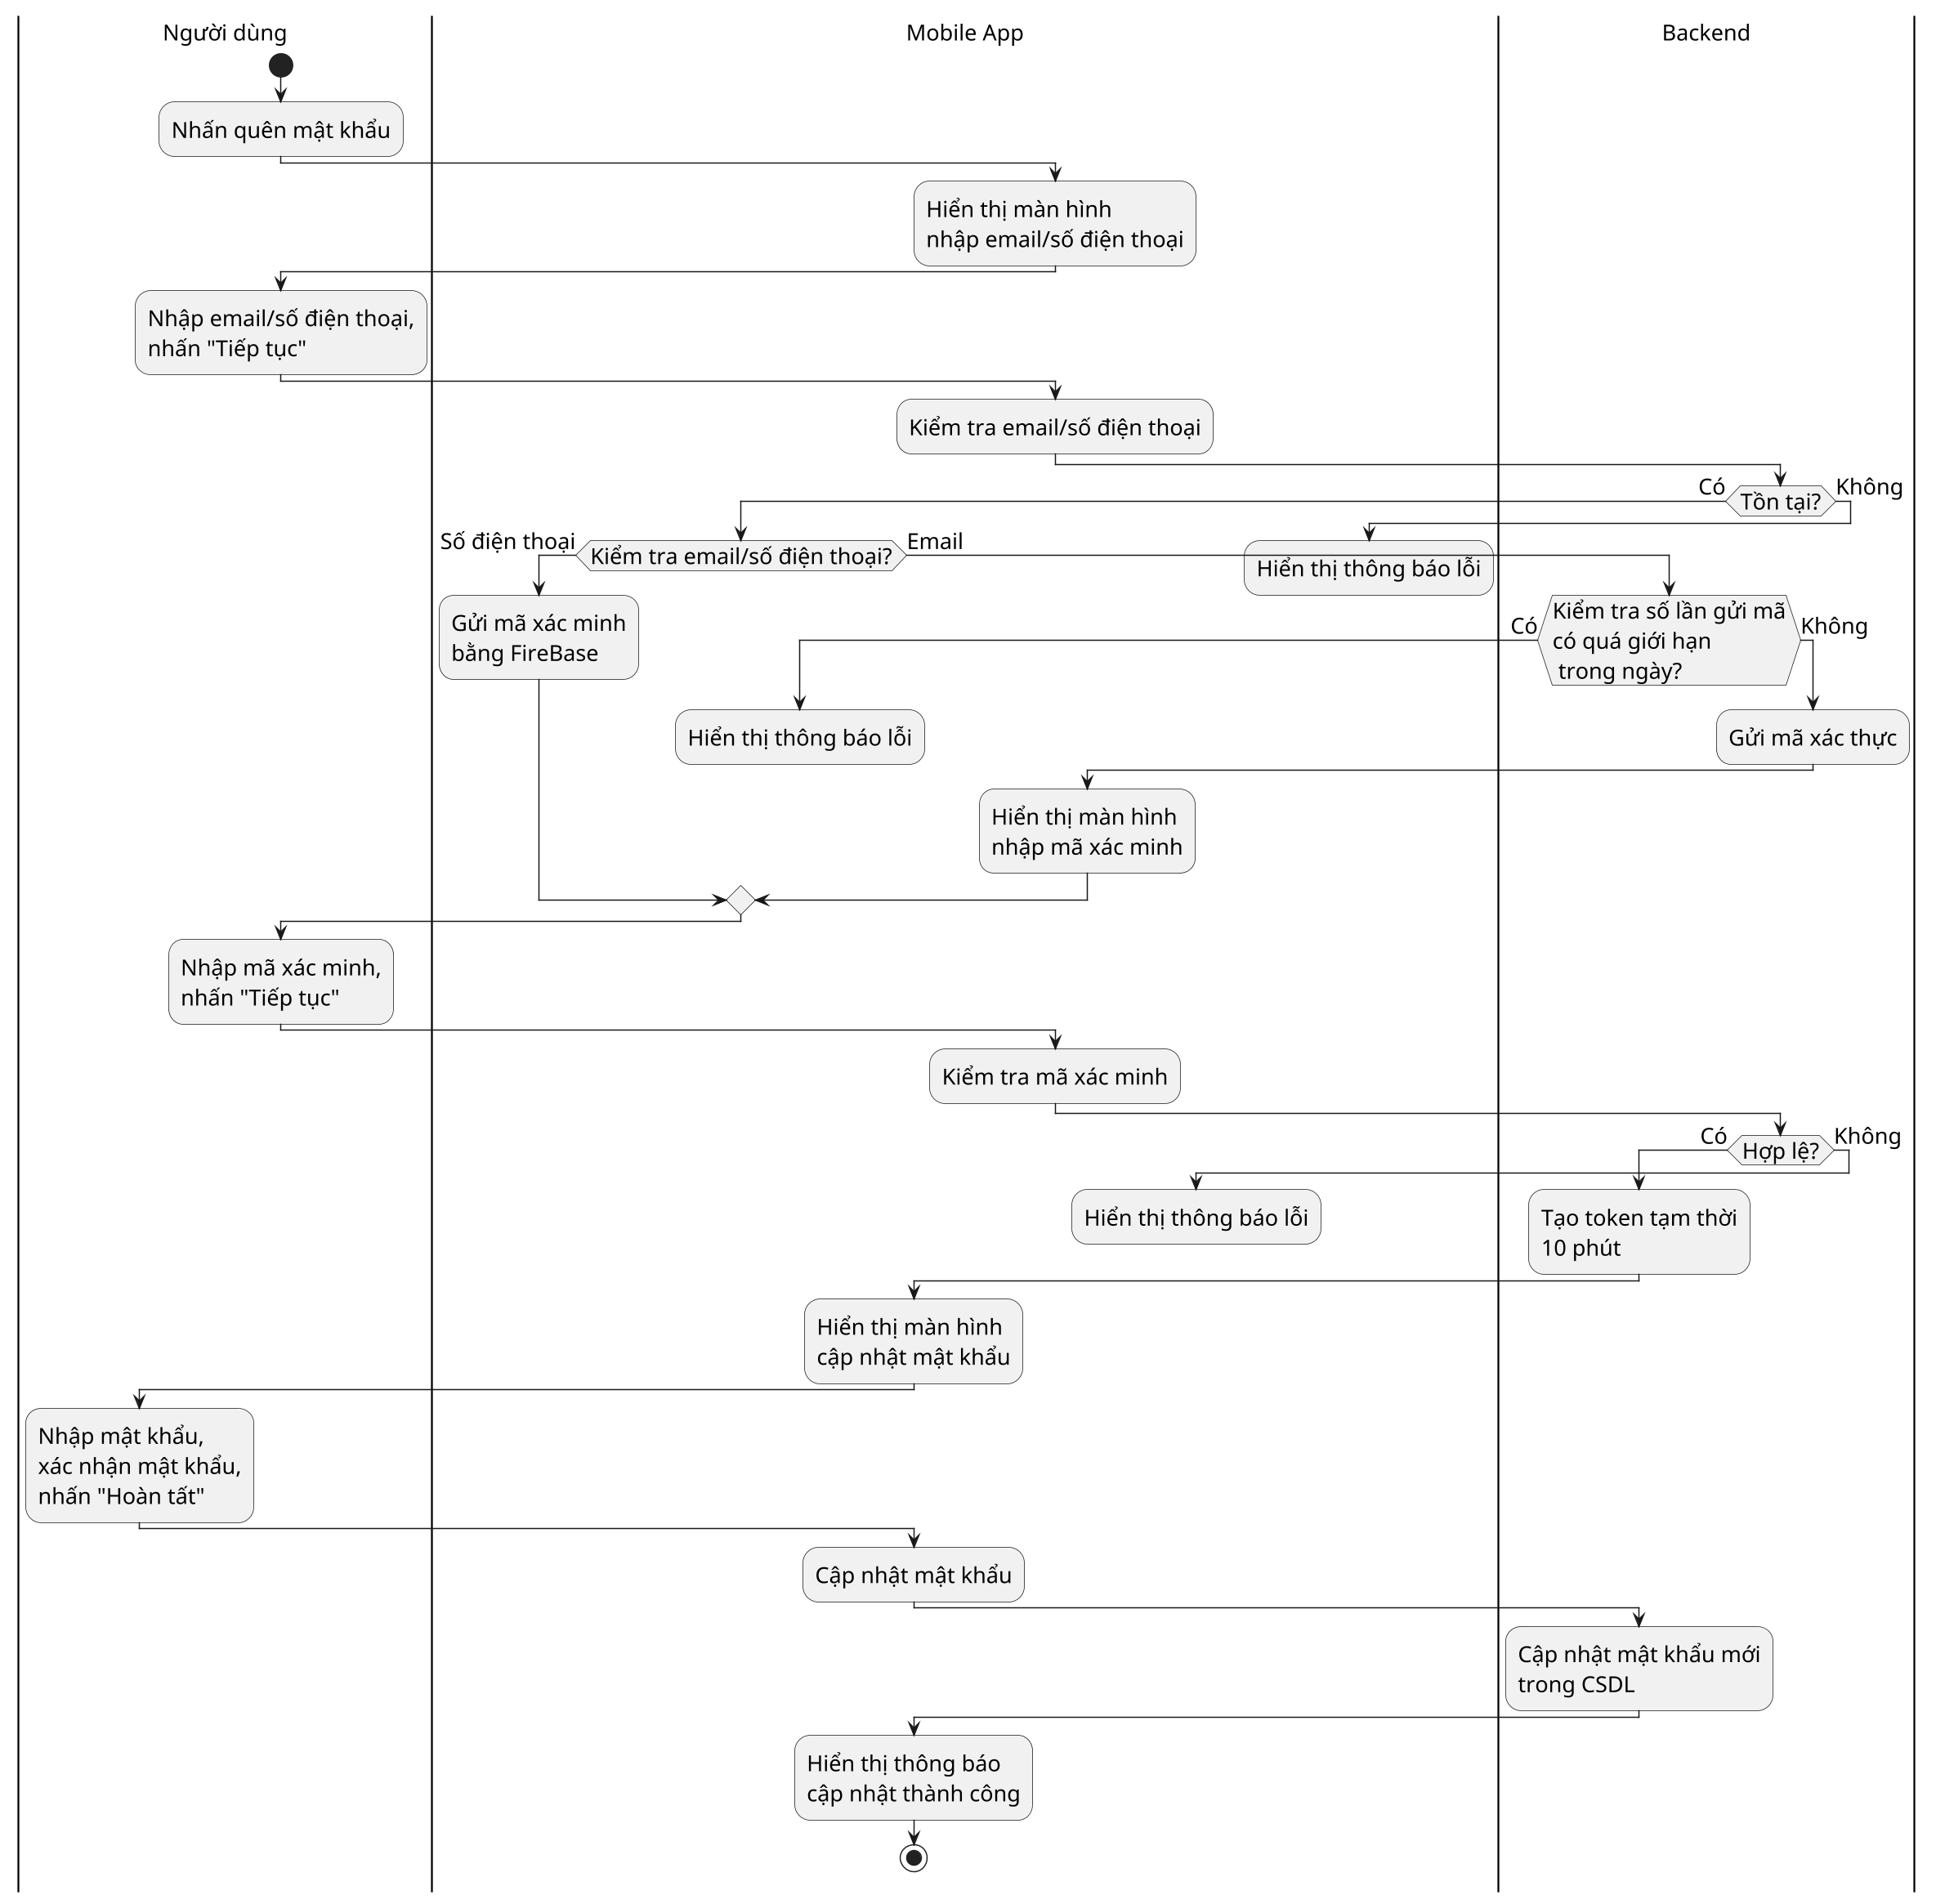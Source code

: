 @startuml
skinparam DefaultFontSize 18
scale 1.5

|Người dùng|
start
:Nhấn quên mật khẩu;

|Mobile App|
:Hiển thị màn hình\nnhập email/số điện thoại;

|Người dùng|
:Nhập email/số điện thoại,\nnhấn "Tiếp tục";

|Mobile App|
:Kiểm tra email/số điện thoại;
|Backend|
if (Tồn tại?) then (Có)
    |Mobile App|
    if (Kiểm tra email/số điện thoại?) then (Số điện thoại)
        |Mobile App|
        :Gửi mã xác minh\nbằng FireBase;
    else (Email)
        |Backend|
        if (Kiểm tra số lần gửi mã\ncó quá giới hạn\n trong ngày?) then (Có)
        |Mobile App|
        :Hiển thị thông báo lỗi;
        detach
        else (Không)
        |Backend|
        :Gửi mã xác thực;
        |Mobile App|
        :Hiển thị màn hình\nnhập mã xác minh;
        endif
    endif
else (Không)
   |Mobile App|
   :Hiển thị thông báo lỗi;
   detach
endif
|Người dùng|
:Nhập mã xác minh,\nnhấn "Tiếp tục";
|Mobile App|
:Kiểm tra mã xác minh;
|Backend|
if (Hợp lệ?) then (Có)
    |Backend|
    :Tạo token tạm thời\n10 phút;
    |Mobile App|
    :Hiển thị màn hình\ncập nhật mật khẩu;
    |Người dùng|
    :Nhập mật khẩu,\nxác nhận mật khẩu,\nnhấn "Hoàn tất";
    |Mobile App|
    :Cập nhật mật khẩu;
    |Backend|
    :Cập nhật mật khẩu mới\ntrong CSDL;
    |Mobile App|
    :Hiển thị thông báo\ncập nhật thành công;
    stop
else (Không)
   |Mobile App|
   :Hiển thị thông báo lỗi;
   detach
endif
@enduml